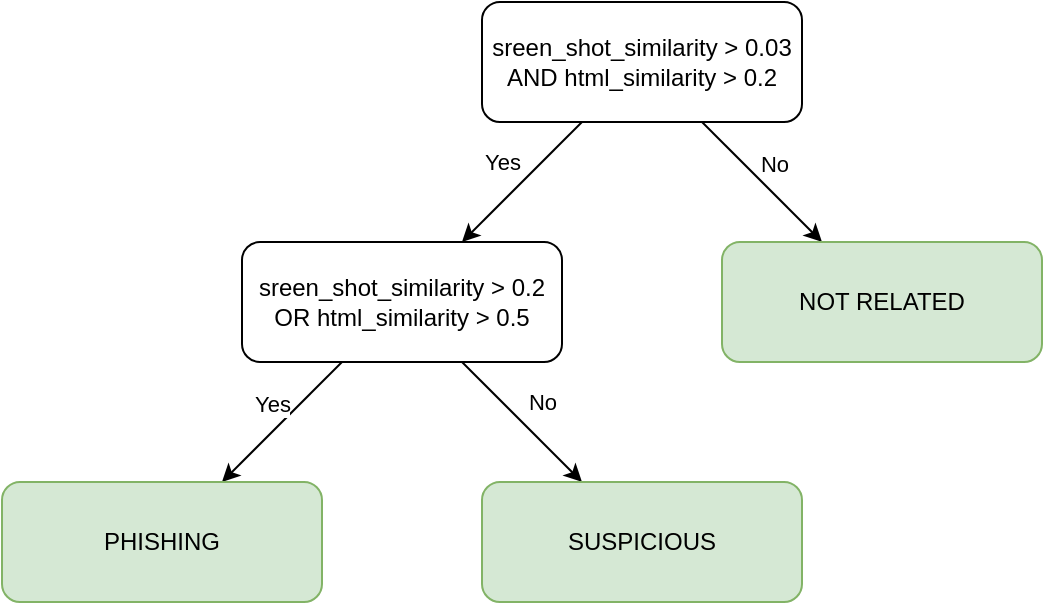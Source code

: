 <mxfile version="13.4.2" type="device"><diagram id="n2uZgX9nNRw1DHFJ1ifX" name="Page-1"><mxGraphModel dx="1186" dy="724" grid="1" gridSize="10" guides="1" tooltips="1" connect="1" arrows="1" fold="1" page="1" pageScale="1" pageWidth="850" pageHeight="1100" math="0" shadow="0"><root><mxCell id="0"/><mxCell id="1" parent="0"/><mxCell id="31oj6ocHBPToOmKFYUbZ-3" style="rounded=0;orthogonalLoop=1;jettySize=auto;html=1;" parent="1" source="31oj6ocHBPToOmKFYUbZ-1" target="31oj6ocHBPToOmKFYUbZ-2" edge="1"><mxGeometry relative="1" as="geometry"/></mxCell><mxCell id="31oj6ocHBPToOmKFYUbZ-11" value="Yes" style="edgeLabel;html=1;align=center;verticalAlign=middle;resizable=0;points=[];" parent="31oj6ocHBPToOmKFYUbZ-3" vertex="1" connectable="0"><mxGeometry x="0.017" y="2" relative="1" as="geometry"><mxPoint x="-11.01" y="-11.82" as="offset"/></mxGeometry></mxCell><mxCell id="31oj6ocHBPToOmKFYUbZ-6" style="edgeStyle=none;rounded=0;orthogonalLoop=1;jettySize=auto;html=1;" parent="1" source="31oj6ocHBPToOmKFYUbZ-1" target="31oj6ocHBPToOmKFYUbZ-4" edge="1"><mxGeometry relative="1" as="geometry"/></mxCell><mxCell id="31oj6ocHBPToOmKFYUbZ-12" value="No" style="edgeLabel;html=1;align=center;verticalAlign=middle;resizable=0;points=[];" parent="31oj6ocHBPToOmKFYUbZ-6" vertex="1" connectable="0"><mxGeometry x="-0.05" y="2" relative="1" as="geometry"><mxPoint x="5.3" y="-6.87" as="offset"/></mxGeometry></mxCell><mxCell id="31oj6ocHBPToOmKFYUbZ-1" value="sreen_shot_similarity &amp;gt; 0.03 AND html_similarity &amp;gt; 0.2" style="rounded=1;whiteSpace=wrap;html=1;" parent="1" vertex="1"><mxGeometry x="280" y="40" width="160" height="60" as="geometry"/></mxCell><mxCell id="31oj6ocHBPToOmKFYUbZ-9" style="edgeStyle=none;rounded=0;orthogonalLoop=1;jettySize=auto;html=1;" parent="1" source="31oj6ocHBPToOmKFYUbZ-2" target="31oj6ocHBPToOmKFYUbZ-7" edge="1"><mxGeometry relative="1" as="geometry"/></mxCell><mxCell id="31oj6ocHBPToOmKFYUbZ-14" value="Yes" style="edgeLabel;html=1;align=center;verticalAlign=middle;resizable=0;points=[];" parent="31oj6ocHBPToOmKFYUbZ-9" vertex="1" connectable="0"><mxGeometry x="0.067" y="-4" relative="1" as="geometry"><mxPoint y="-8.99" as="offset"/></mxGeometry></mxCell><mxCell id="31oj6ocHBPToOmKFYUbZ-10" style="edgeStyle=none;rounded=0;orthogonalLoop=1;jettySize=auto;html=1;" parent="1" source="31oj6ocHBPToOmKFYUbZ-2" target="31oj6ocHBPToOmKFYUbZ-8" edge="1"><mxGeometry relative="1" as="geometry"/></mxCell><mxCell id="31oj6ocHBPToOmKFYUbZ-13" value="No" style="edgeLabel;html=1;align=center;verticalAlign=middle;resizable=0;points=[];" parent="31oj6ocHBPToOmKFYUbZ-10" vertex="1" connectable="0"><mxGeometry x="0.017" y="-1" relative="1" as="geometry"><mxPoint x="10.3" y="-11.11" as="offset"/></mxGeometry></mxCell><mxCell id="31oj6ocHBPToOmKFYUbZ-2" value="sreen_shot_similarity &amp;gt; 0.2 OR html_similarity &amp;gt; 0.5" style="rounded=1;whiteSpace=wrap;html=1;" parent="1" vertex="1"><mxGeometry x="160" y="160" width="160" height="60" as="geometry"/></mxCell><mxCell id="31oj6ocHBPToOmKFYUbZ-4" value="NOT RELATED" style="rounded=1;whiteSpace=wrap;html=1;fillColor=#d5e8d4;strokeColor=#82b366;" parent="1" vertex="1"><mxGeometry x="400" y="160" width="160" height="60" as="geometry"/></mxCell><mxCell id="31oj6ocHBPToOmKFYUbZ-7" value="PHISHING" style="rounded=1;whiteSpace=wrap;html=1;fillColor=#d5e8d4;strokeColor=#82b366;" parent="1" vertex="1"><mxGeometry x="40" y="280" width="160" height="60" as="geometry"/></mxCell><mxCell id="31oj6ocHBPToOmKFYUbZ-8" value="SUSPICIOUS" style="rounded=1;whiteSpace=wrap;html=1;fillColor=#d5e8d4;strokeColor=#82b366;" parent="1" vertex="1"><mxGeometry x="280" y="280" width="160" height="60" as="geometry"/></mxCell></root></mxGraphModel></diagram></mxfile>
